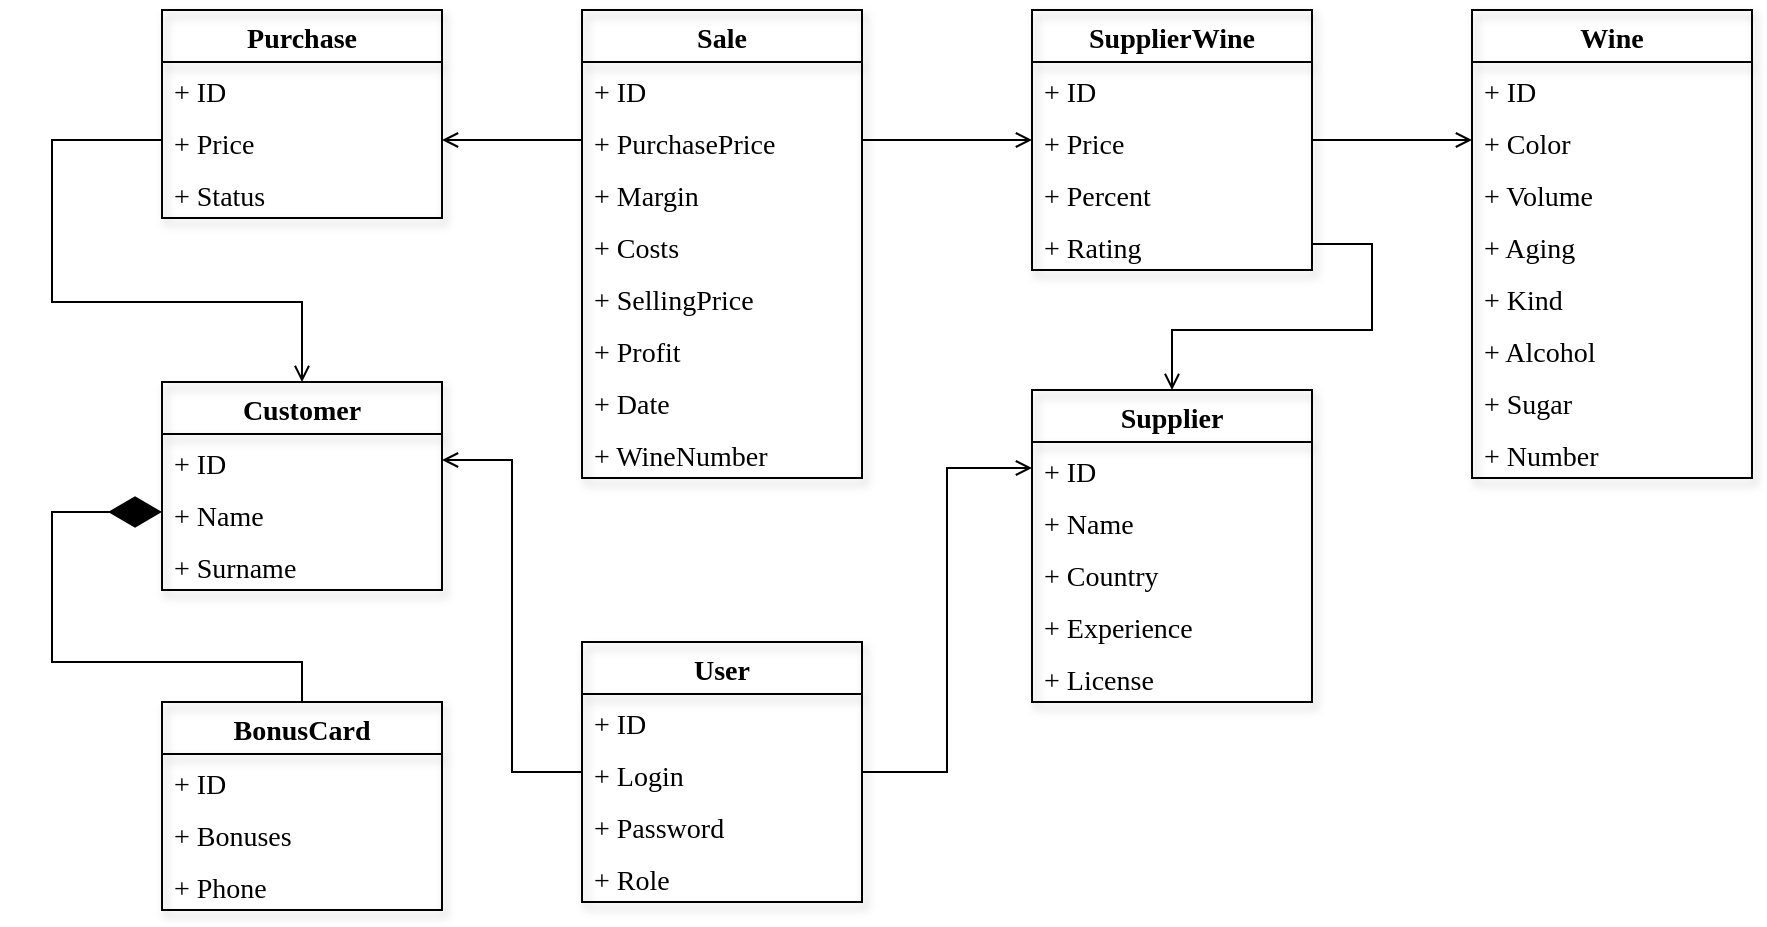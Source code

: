 <mxfile version="20.0.4" type="device"><diagram id="19YzH8v-R2qo-pvAfz9F" name="Page-1"><mxGraphModel dx="966" dy="589" grid="1" gridSize="10" guides="1" tooltips="1" connect="1" arrows="1" fold="1" page="1" pageScale="1" pageWidth="900" pageHeight="500" math="0" shadow="0"><root><mxCell id="0"/><mxCell id="1" parent="0"/><mxCell id="ERNm8UP2EluH3bPvF65Y-1" value="BonusCard" style="swimlane;fontStyle=1;childLayout=stackLayout;horizontal=1;startSize=26;fillColor=none;horizontalStack=0;resizeParent=1;resizeParentMax=0;resizeLast=0;collapsible=1;marginBottom=0;fontSize=14;fontFamily=Times New Roman;shadow=1;" parent="1" vertex="1"><mxGeometry x="85" y="380" width="140" height="104" as="geometry"/></mxCell><mxCell id="ERNm8UP2EluH3bPvF65Y-2" value="+ ID" style="text;strokeColor=none;fillColor=none;align=left;verticalAlign=top;spacingLeft=4;spacingRight=4;overflow=hidden;rotatable=0;points=[[0,0.5],[1,0.5]];portConstraint=eastwest;fontSize=14;fontFamily=Times New Roman;shadow=1;" parent="ERNm8UP2EluH3bPvF65Y-1" vertex="1"><mxGeometry y="26" width="140" height="26" as="geometry"/></mxCell><mxCell id="ERNm8UP2EluH3bPvF65Y-3" value="+ Bonuses" style="text;strokeColor=none;fillColor=none;align=left;verticalAlign=top;spacingLeft=4;spacingRight=4;overflow=hidden;rotatable=0;points=[[0,0.5],[1,0.5]];portConstraint=eastwest;fontSize=14;fontFamily=Times New Roman;shadow=1;" parent="ERNm8UP2EluH3bPvF65Y-1" vertex="1"><mxGeometry y="52" width="140" height="26" as="geometry"/></mxCell><mxCell id="io_ef-IDShJoS-RncJA8-13" value="+ Phone" style="text;strokeColor=none;fillColor=none;align=left;verticalAlign=top;spacingLeft=4;spacingRight=4;overflow=hidden;rotatable=0;points=[[0,0.5],[1,0.5]];portConstraint=eastwest;fontSize=14;fontFamily=Times New Roman;shadow=1;" vertex="1" parent="ERNm8UP2EluH3bPvF65Y-1"><mxGeometry y="78" width="140" height="26" as="geometry"/></mxCell><mxCell id="ERNm8UP2EluH3bPvF65Y-6" value="Customer" style="swimlane;fontStyle=1;childLayout=stackLayout;horizontal=1;startSize=26;fillColor=none;horizontalStack=0;resizeParent=1;resizeParentMax=0;resizeLast=0;collapsible=1;marginBottom=0;fontSize=14;fontFamily=Times New Roman;shadow=1;" parent="1" vertex="1"><mxGeometry x="85" y="220" width="140" height="104" as="geometry"/></mxCell><mxCell id="ERNm8UP2EluH3bPvF65Y-7" value="+ ID" style="text;strokeColor=none;fillColor=none;align=left;verticalAlign=top;spacingLeft=4;spacingRight=4;overflow=hidden;rotatable=0;points=[[0,0.5],[1,0.5]];portConstraint=eastwest;fontSize=14;fontFamily=Times New Roman;shadow=1;" parent="ERNm8UP2EluH3bPvF65Y-6" vertex="1"><mxGeometry y="26" width="140" height="26" as="geometry"/></mxCell><mxCell id="ERNm8UP2EluH3bPvF65Y-8" value="+ Name&#10;" style="text;strokeColor=none;fillColor=none;align=left;verticalAlign=top;spacingLeft=4;spacingRight=4;overflow=hidden;rotatable=0;points=[[0,0.5],[1,0.5]];portConstraint=eastwest;fontSize=14;fontFamily=Times New Roman;shadow=1;" parent="ERNm8UP2EluH3bPvF65Y-6" vertex="1"><mxGeometry y="52" width="140" height="26" as="geometry"/></mxCell><mxCell id="ERNm8UP2EluH3bPvF65Y-10" value="+ Surname&#10;" style="text;strokeColor=none;fillColor=none;align=left;verticalAlign=top;spacingLeft=4;spacingRight=4;overflow=hidden;rotatable=0;points=[[0,0.5],[1,0.5]];portConstraint=eastwest;fontSize=14;fontFamily=Times New Roman;shadow=1;" parent="ERNm8UP2EluH3bPvF65Y-6" vertex="1"><mxGeometry y="78" width="140" height="26" as="geometry"/></mxCell><mxCell id="ERNm8UP2EluH3bPvF65Y-13" value="Purchase" style="swimlane;fontStyle=1;childLayout=stackLayout;horizontal=1;startSize=26;fillColor=none;horizontalStack=0;resizeParent=1;resizeParentMax=0;resizeLast=0;collapsible=1;marginBottom=0;fontSize=14;fontFamily=Times New Roman;shadow=1;" parent="1" vertex="1"><mxGeometry x="85" y="34" width="140" height="104" as="geometry"/></mxCell><mxCell id="ERNm8UP2EluH3bPvF65Y-14" value="+ ID" style="text;strokeColor=none;fillColor=none;align=left;verticalAlign=top;spacingLeft=4;spacingRight=4;overflow=hidden;rotatable=0;points=[[0,0.5],[1,0.5]];portConstraint=eastwest;fontSize=14;fontFamily=Times New Roman;shadow=1;" parent="ERNm8UP2EluH3bPvF65Y-13" vertex="1"><mxGeometry y="26" width="140" height="26" as="geometry"/></mxCell><mxCell id="ERNm8UP2EluH3bPvF65Y-15" value="+ Price" style="text;strokeColor=none;fillColor=none;align=left;verticalAlign=top;spacingLeft=4;spacingRight=4;overflow=hidden;rotatable=0;points=[[0,0.5],[1,0.5]];portConstraint=eastwest;fontSize=14;fontFamily=Times New Roman;shadow=1;" parent="ERNm8UP2EluH3bPvF65Y-13" vertex="1"><mxGeometry y="52" width="140" height="26" as="geometry"/></mxCell><mxCell id="io_ef-IDShJoS-RncJA8-14" value="+ Status" style="text;strokeColor=none;fillColor=none;align=left;verticalAlign=top;spacingLeft=4;spacingRight=4;overflow=hidden;rotatable=0;points=[[0,0.5],[1,0.5]];portConstraint=eastwest;fontSize=14;fontFamily=Times New Roman;shadow=1;" vertex="1" parent="ERNm8UP2EluH3bPvF65Y-13"><mxGeometry y="78" width="140" height="26" as="geometry"/></mxCell><mxCell id="ERNm8UP2EluH3bPvF65Y-16" value="Sale" style="swimlane;fontStyle=1;childLayout=stackLayout;horizontal=1;startSize=26;fillColor=none;horizontalStack=0;resizeParent=1;resizeParentMax=0;resizeLast=0;collapsible=1;marginBottom=0;fontSize=14;fontFamily=Times New Roman;shadow=1;" parent="1" vertex="1"><mxGeometry x="295" y="34" width="140" height="234" as="geometry"/></mxCell><mxCell id="ERNm8UP2EluH3bPvF65Y-17" value="+ ID" style="text;strokeColor=none;fillColor=none;align=left;verticalAlign=top;spacingLeft=4;spacingRight=4;overflow=hidden;rotatable=0;points=[[0,0.5],[1,0.5]];portConstraint=eastwest;fontSize=14;fontFamily=Times New Roman;shadow=1;" parent="ERNm8UP2EluH3bPvF65Y-16" vertex="1"><mxGeometry y="26" width="140" height="26" as="geometry"/></mxCell><mxCell id="ERNm8UP2EluH3bPvF65Y-18" value="+ PurchasePrice&#10;" style="text;strokeColor=none;fillColor=none;align=left;verticalAlign=top;spacingLeft=4;spacingRight=4;overflow=hidden;rotatable=0;points=[[0,0.5],[1,0.5]];portConstraint=eastwest;fontSize=14;fontFamily=Times New Roman;shadow=1;" parent="ERNm8UP2EluH3bPvF65Y-16" vertex="1"><mxGeometry y="52" width="140" height="26" as="geometry"/></mxCell><mxCell id="ERNm8UP2EluH3bPvF65Y-19" value="+ Margin" style="text;strokeColor=none;fillColor=none;align=left;verticalAlign=top;spacingLeft=4;spacingRight=4;overflow=hidden;rotatable=0;points=[[0,0.5],[1,0.5]];portConstraint=eastwest;fontSize=14;fontFamily=Times New Roman;shadow=1;" parent="ERNm8UP2EluH3bPvF65Y-16" vertex="1"><mxGeometry y="78" width="140" height="26" as="geometry"/></mxCell><mxCell id="ERNm8UP2EluH3bPvF65Y-20" value="+ Costs" style="text;strokeColor=none;fillColor=none;align=left;verticalAlign=top;spacingLeft=4;spacingRight=4;overflow=hidden;rotatable=0;points=[[0,0.5],[1,0.5]];portConstraint=eastwest;fontSize=14;fontFamily=Times New Roman;shadow=1;" parent="ERNm8UP2EluH3bPvF65Y-16" vertex="1"><mxGeometry y="104" width="140" height="26" as="geometry"/></mxCell><mxCell id="ERNm8UP2EluH3bPvF65Y-21" value="+ SellingPrice" style="text;strokeColor=none;fillColor=none;align=left;verticalAlign=top;spacingLeft=4;spacingRight=4;overflow=hidden;rotatable=0;points=[[0,0.5],[1,0.5]];portConstraint=eastwest;fontSize=14;fontFamily=Times New Roman;shadow=1;" parent="ERNm8UP2EluH3bPvF65Y-16" vertex="1"><mxGeometry y="130" width="140" height="26" as="geometry"/></mxCell><mxCell id="ERNm8UP2EluH3bPvF65Y-22" value="+ Profit" style="text;strokeColor=none;fillColor=none;align=left;verticalAlign=top;spacingLeft=4;spacingRight=4;overflow=hidden;rotatable=0;points=[[0,0.5],[1,0.5]];portConstraint=eastwest;fontSize=14;fontFamily=Times New Roman;shadow=1;" parent="ERNm8UP2EluH3bPvF65Y-16" vertex="1"><mxGeometry y="156" width="140" height="26" as="geometry"/></mxCell><mxCell id="ERNm8UP2EluH3bPvF65Y-23" value="+ Date" style="text;strokeColor=none;fillColor=none;align=left;verticalAlign=top;spacingLeft=4;spacingRight=4;overflow=hidden;rotatable=0;points=[[0,0.5],[1,0.5]];portConstraint=eastwest;fontSize=14;fontFamily=Times New Roman;shadow=1;" parent="ERNm8UP2EluH3bPvF65Y-16" vertex="1"><mxGeometry y="182" width="140" height="26" as="geometry"/></mxCell><mxCell id="io_ef-IDShJoS-RncJA8-15" value="+ WineNumber" style="text;strokeColor=none;fillColor=none;align=left;verticalAlign=top;spacingLeft=4;spacingRight=4;overflow=hidden;rotatable=0;points=[[0,0.5],[1,0.5]];portConstraint=eastwest;fontSize=14;fontFamily=Times New Roman;shadow=1;" vertex="1" parent="ERNm8UP2EluH3bPvF65Y-16"><mxGeometry y="208" width="140" height="26" as="geometry"/></mxCell><mxCell id="ERNm8UP2EluH3bPvF65Y-24" value="Wine" style="swimlane;fontStyle=1;childLayout=stackLayout;horizontal=1;startSize=26;fillColor=none;horizontalStack=0;resizeParent=1;resizeParentMax=0;resizeLast=0;collapsible=1;marginBottom=0;fontSize=14;fontFamily=Times New Roman;shadow=1;" parent="1" vertex="1"><mxGeometry x="740" y="34" width="140" height="234" as="geometry"/></mxCell><mxCell id="ERNm8UP2EluH3bPvF65Y-25" value="+ ID" style="text;strokeColor=none;fillColor=none;align=left;verticalAlign=top;spacingLeft=4;spacingRight=4;overflow=hidden;rotatable=0;points=[[0,0.5],[1,0.5]];portConstraint=eastwest;fontSize=14;fontFamily=Times New Roman;shadow=1;" parent="ERNm8UP2EluH3bPvF65Y-24" vertex="1"><mxGeometry y="26" width="140" height="26" as="geometry"/></mxCell><mxCell id="ERNm8UP2EluH3bPvF65Y-26" value="+ Color&#10;" style="text;strokeColor=none;fillColor=none;align=left;verticalAlign=top;spacingLeft=4;spacingRight=4;overflow=hidden;rotatable=0;points=[[0,0.5],[1,0.5]];portConstraint=eastwest;fontSize=14;fontFamily=Times New Roman;shadow=1;" parent="ERNm8UP2EluH3bPvF65Y-24" vertex="1"><mxGeometry y="52" width="140" height="26" as="geometry"/></mxCell><mxCell id="ERNm8UP2EluH3bPvF65Y-27" value="+ Volume" style="text;strokeColor=none;fillColor=none;align=left;verticalAlign=top;spacingLeft=4;spacingRight=4;overflow=hidden;rotatable=0;points=[[0,0.5],[1,0.5]];portConstraint=eastwest;fontSize=14;fontFamily=Times New Roman;shadow=1;" parent="ERNm8UP2EluH3bPvF65Y-24" vertex="1"><mxGeometry y="78" width="140" height="26" as="geometry"/></mxCell><mxCell id="ERNm8UP2EluH3bPvF65Y-28" value="+ Aging" style="text;strokeColor=none;fillColor=none;align=left;verticalAlign=top;spacingLeft=4;spacingRight=4;overflow=hidden;rotatable=0;points=[[0,0.5],[1,0.5]];portConstraint=eastwest;fontSize=14;fontFamily=Times New Roman;shadow=1;" parent="ERNm8UP2EluH3bPvF65Y-24" vertex="1"><mxGeometry y="104" width="140" height="26" as="geometry"/></mxCell><mxCell id="ERNm8UP2EluH3bPvF65Y-29" value="+ Kind" style="text;strokeColor=none;fillColor=none;align=left;verticalAlign=top;spacingLeft=4;spacingRight=4;overflow=hidden;rotatable=0;points=[[0,0.5],[1,0.5]];portConstraint=eastwest;fontSize=14;fontFamily=Times New Roman;shadow=1;" parent="ERNm8UP2EluH3bPvF65Y-24" vertex="1"><mxGeometry y="130" width="140" height="26" as="geometry"/></mxCell><mxCell id="ERNm8UP2EluH3bPvF65Y-30" value="+ Alcohol" style="text;strokeColor=none;fillColor=none;align=left;verticalAlign=top;spacingLeft=4;spacingRight=4;overflow=hidden;rotatable=0;points=[[0,0.5],[1,0.5]];portConstraint=eastwest;fontSize=14;fontFamily=Times New Roman;shadow=1;" parent="ERNm8UP2EluH3bPvF65Y-24" vertex="1"><mxGeometry y="156" width="140" height="26" as="geometry"/></mxCell><mxCell id="ERNm8UP2EluH3bPvF65Y-31" value="+ Sugar" style="text;strokeColor=none;fillColor=none;align=left;verticalAlign=top;spacingLeft=4;spacingRight=4;overflow=hidden;rotatable=0;points=[[0,0.5],[1,0.5]];portConstraint=eastwest;fontSize=14;fontFamily=Times New Roman;shadow=1;" parent="ERNm8UP2EluH3bPvF65Y-24" vertex="1"><mxGeometry y="182" width="140" height="26" as="geometry"/></mxCell><mxCell id="io_ef-IDShJoS-RncJA8-18" value="+ Number" style="text;strokeColor=none;fillColor=none;align=left;verticalAlign=top;spacingLeft=4;spacingRight=4;overflow=hidden;rotatable=0;points=[[0,0.5],[1,0.5]];portConstraint=eastwest;fontSize=14;fontFamily=Times New Roman;shadow=1;" vertex="1" parent="ERNm8UP2EluH3bPvF65Y-24"><mxGeometry y="208" width="140" height="26" as="geometry"/></mxCell><mxCell id="ERNm8UP2EluH3bPvF65Y-32" value="Supplier" style="swimlane;fontStyle=1;childLayout=stackLayout;horizontal=1;startSize=26;fillColor=none;horizontalStack=0;resizeParent=1;resizeParentMax=0;resizeLast=0;collapsible=1;marginBottom=0;fontSize=14;fontFamily=Times New Roman;shadow=1;" parent="1" vertex="1"><mxGeometry x="520" y="224" width="140" height="156" as="geometry"/></mxCell><mxCell id="ERNm8UP2EluH3bPvF65Y-33" value="+ ID" style="text;strokeColor=none;fillColor=none;align=left;verticalAlign=top;spacingLeft=4;spacingRight=4;overflow=hidden;rotatable=0;points=[[0,0.5],[1,0.5]];portConstraint=eastwest;fontSize=14;fontFamily=Times New Roman;shadow=1;" parent="ERNm8UP2EluH3bPvF65Y-32" vertex="1"><mxGeometry y="26" width="140" height="26" as="geometry"/></mxCell><mxCell id="ERNm8UP2EluH3bPvF65Y-34" value="+ Name&#10;" style="text;strokeColor=none;fillColor=none;align=left;verticalAlign=top;spacingLeft=4;spacingRight=4;overflow=hidden;rotatable=0;points=[[0,0.5],[1,0.5]];portConstraint=eastwest;fontSize=14;fontFamily=Times New Roman;shadow=1;" parent="ERNm8UP2EluH3bPvF65Y-32" vertex="1"><mxGeometry y="52" width="140" height="26" as="geometry"/></mxCell><mxCell id="ERNm8UP2EluH3bPvF65Y-35" value="+ Country&#10;" style="text;strokeColor=none;fillColor=none;align=left;verticalAlign=top;spacingLeft=4;spacingRight=4;overflow=hidden;rotatable=0;points=[[0,0.5],[1,0.5]];portConstraint=eastwest;fontSize=14;fontFamily=Times New Roman;shadow=1;" parent="ERNm8UP2EluH3bPvF65Y-32" vertex="1"><mxGeometry y="78" width="140" height="26" as="geometry"/></mxCell><mxCell id="ERNm8UP2EluH3bPvF65Y-36" value="+ Experience" style="text;strokeColor=none;fillColor=none;align=left;verticalAlign=top;spacingLeft=4;spacingRight=4;overflow=hidden;rotatable=0;points=[[0,0.5],[1,0.5]];portConstraint=eastwest;fontSize=14;fontFamily=Times New Roman;shadow=1;" parent="ERNm8UP2EluH3bPvF65Y-32" vertex="1"><mxGeometry y="104" width="140" height="26" as="geometry"/></mxCell><mxCell id="ERNm8UP2EluH3bPvF65Y-37" value="+ License" style="text;strokeColor=none;fillColor=none;align=left;verticalAlign=top;spacingLeft=4;spacingRight=4;overflow=hidden;rotatable=0;points=[[0,0.5],[1,0.5]];portConstraint=eastwest;fontSize=14;fontFamily=Times New Roman;shadow=1;" parent="ERNm8UP2EluH3bPvF65Y-32" vertex="1"><mxGeometry y="130" width="140" height="26" as="geometry"/></mxCell><mxCell id="ERNm8UP2EluH3bPvF65Y-46" style="edgeStyle=orthogonalEdgeStyle;rounded=0;orthogonalLoop=1;jettySize=auto;html=1;exitX=1;exitY=0.5;exitDx=0;exitDy=0;fontFamily=Times New Roman;fontSize=14;endArrow=open;endFill=0;entryX=0;entryY=0.5;entryDx=0;entryDy=0;" parent="1" source="ERNm8UP2EluH3bPvF65Y-18" target="io_ef-IDShJoS-RncJA8-8" edge="1"><mxGeometry relative="1" as="geometry"><mxPoint x="470" y="50" as="targetPoint"/></mxGeometry></mxCell><mxCell id="ERNm8UP2EluH3bPvF65Y-47" style="edgeStyle=orthogonalEdgeStyle;rounded=0;orthogonalLoop=1;jettySize=auto;html=1;exitX=0;exitY=0.5;exitDx=0;exitDy=0;entryX=1;entryY=0.5;entryDx=0;entryDy=0;fontFamily=Times New Roman;fontSize=14;endArrow=open;endFill=0;" parent="1" source="ERNm8UP2EluH3bPvF65Y-18" target="ERNm8UP2EluH3bPvF65Y-15" edge="1"><mxGeometry relative="1" as="geometry"/></mxCell><mxCell id="ERNm8UP2EluH3bPvF65Y-49" value="" style="endArrow=diamondThin;endFill=1;endSize=24;html=1;rounded=0;fontFamily=Times New Roman;fontSize=14;exitX=0.5;exitY=0;exitDx=0;exitDy=0;entryX=0;entryY=0.5;entryDx=0;entryDy=0;" parent="1" source="ERNm8UP2EluH3bPvF65Y-1" target="ERNm8UP2EluH3bPvF65Y-8" edge="1"><mxGeometry width="160" relative="1" as="geometry"><mxPoint x="355" y="324" as="sourcePoint"/><mxPoint x="210" y="320" as="targetPoint"/><Array as="points"><mxPoint x="155" y="360"/><mxPoint x="30" y="360"/><mxPoint x="30" y="285"/></Array></mxGeometry></mxCell><mxCell id="ERNm8UP2EluH3bPvF65Y-53" style="edgeStyle=orthogonalEdgeStyle;rounded=0;orthogonalLoop=1;jettySize=auto;html=1;exitX=0;exitY=0.5;exitDx=0;exitDy=0;entryX=0.5;entryY=0;entryDx=0;entryDy=0;fontFamily=Times New Roman;fontSize=14;endArrow=open;endFill=0;" parent="1" source="ERNm8UP2EluH3bPvF65Y-15" target="ERNm8UP2EluH3bPvF65Y-6" edge="1"><mxGeometry relative="1" as="geometry"><Array as="points"><mxPoint x="30" y="99"/><mxPoint x="30" y="180"/><mxPoint x="155" y="180"/></Array></mxGeometry></mxCell><mxCell id="io_ef-IDShJoS-RncJA8-1" value="User" style="swimlane;fontStyle=1;childLayout=stackLayout;horizontal=1;startSize=26;fillColor=none;horizontalStack=0;resizeParent=1;resizeParentMax=0;resizeLast=0;collapsible=1;marginBottom=0;fontSize=14;fontFamily=Times New Roman;shadow=1;" vertex="1" parent="1"><mxGeometry x="295" y="350" width="140" height="130" as="geometry"/></mxCell><mxCell id="io_ef-IDShJoS-RncJA8-2" value="+ ID" style="text;strokeColor=none;fillColor=none;align=left;verticalAlign=top;spacingLeft=4;spacingRight=4;overflow=hidden;rotatable=0;points=[[0,0.5],[1,0.5]];portConstraint=eastwest;fontSize=14;fontFamily=Times New Roman;shadow=1;" vertex="1" parent="io_ef-IDShJoS-RncJA8-1"><mxGeometry y="26" width="140" height="26" as="geometry"/></mxCell><mxCell id="io_ef-IDShJoS-RncJA8-3" value="+ Login" style="text;strokeColor=none;fillColor=none;align=left;verticalAlign=top;spacingLeft=4;spacingRight=4;overflow=hidden;rotatable=0;points=[[0,0.5],[1,0.5]];portConstraint=eastwest;fontSize=14;fontFamily=Times New Roman;shadow=1;" vertex="1" parent="io_ef-IDShJoS-RncJA8-1"><mxGeometry y="52" width="140" height="26" as="geometry"/></mxCell><mxCell id="io_ef-IDShJoS-RncJA8-4" value="+ Password" style="text;strokeColor=none;fillColor=none;align=left;verticalAlign=top;spacingLeft=4;spacingRight=4;overflow=hidden;rotatable=0;points=[[0,0.5],[1,0.5]];portConstraint=eastwest;fontSize=14;fontFamily=Times New Roman;shadow=1;" vertex="1" parent="io_ef-IDShJoS-RncJA8-1"><mxGeometry y="78" width="140" height="26" as="geometry"/></mxCell><mxCell id="io_ef-IDShJoS-RncJA8-5" value="+ Role" style="text;strokeColor=none;fillColor=none;align=left;verticalAlign=top;spacingLeft=4;spacingRight=4;overflow=hidden;rotatable=0;points=[[0,0.5],[1,0.5]];portConstraint=eastwest;fontSize=14;fontFamily=Times New Roman;shadow=1;" vertex="1" parent="io_ef-IDShJoS-RncJA8-1"><mxGeometry y="104" width="140" height="26" as="geometry"/></mxCell><mxCell id="io_ef-IDShJoS-RncJA8-6" value="SupplierWine" style="swimlane;fontStyle=1;childLayout=stackLayout;horizontal=1;startSize=26;fillColor=none;horizontalStack=0;resizeParent=1;resizeParentMax=0;resizeLast=0;collapsible=1;marginBottom=0;fontSize=14;fontFamily=Times New Roman;shadow=1;" vertex="1" parent="1"><mxGeometry x="520" y="34" width="140" height="130" as="geometry"/></mxCell><mxCell id="io_ef-IDShJoS-RncJA8-7" value="+ ID" style="text;strokeColor=none;fillColor=none;align=left;verticalAlign=top;spacingLeft=4;spacingRight=4;overflow=hidden;rotatable=0;points=[[0,0.5],[1,0.5]];portConstraint=eastwest;fontSize=14;fontFamily=Times New Roman;shadow=1;" vertex="1" parent="io_ef-IDShJoS-RncJA8-6"><mxGeometry y="26" width="140" height="26" as="geometry"/></mxCell><mxCell id="io_ef-IDShJoS-RncJA8-8" value="+ Price" style="text;strokeColor=none;fillColor=none;align=left;verticalAlign=top;spacingLeft=4;spacingRight=4;overflow=hidden;rotatable=0;points=[[0,0.5],[1,0.5]];portConstraint=eastwest;fontSize=14;fontFamily=Times New Roman;shadow=1;" vertex="1" parent="io_ef-IDShJoS-RncJA8-6"><mxGeometry y="52" width="140" height="26" as="geometry"/></mxCell><mxCell id="io_ef-IDShJoS-RncJA8-9" value="+ Percent&#10;" style="text;strokeColor=none;fillColor=none;align=left;verticalAlign=top;spacingLeft=4;spacingRight=4;overflow=hidden;rotatable=0;points=[[0,0.5],[1,0.5]];portConstraint=eastwest;fontSize=14;fontFamily=Times New Roman;shadow=1;" vertex="1" parent="io_ef-IDShJoS-RncJA8-6"><mxGeometry y="78" width="140" height="26" as="geometry"/></mxCell><mxCell id="io_ef-IDShJoS-RncJA8-12" value="+ Rating" style="text;strokeColor=none;fillColor=none;align=left;verticalAlign=top;spacingLeft=4;spacingRight=4;overflow=hidden;rotatable=0;points=[[0,0.5],[1,0.5]];portConstraint=eastwest;fontSize=14;fontFamily=Times New Roman;shadow=1;" vertex="1" parent="io_ef-IDShJoS-RncJA8-6"><mxGeometry y="104" width="140" height="26" as="geometry"/></mxCell><mxCell id="io_ef-IDShJoS-RncJA8-19" style="edgeStyle=orthogonalEdgeStyle;rounded=0;orthogonalLoop=1;jettySize=auto;html=1;exitX=1;exitY=0.5;exitDx=0;exitDy=0;entryX=0;entryY=0.5;entryDx=0;entryDy=0;endArrow=open;endFill=0;" edge="1" parent="1" source="io_ef-IDShJoS-RncJA8-8" target="ERNm8UP2EluH3bPvF65Y-26"><mxGeometry relative="1" as="geometry"/></mxCell><mxCell id="io_ef-IDShJoS-RncJA8-20" style="edgeStyle=orthogonalEdgeStyle;rounded=0;orthogonalLoop=1;jettySize=auto;html=1;exitX=1;exitY=0.5;exitDx=0;exitDy=0;entryX=0.5;entryY=0;entryDx=0;entryDy=0;endArrow=open;endFill=0;" edge="1" parent="1" source="io_ef-IDShJoS-RncJA8-12" target="ERNm8UP2EluH3bPvF65Y-32"><mxGeometry relative="1" as="geometry"><Array as="points"><mxPoint x="690" y="151"/><mxPoint x="690" y="194"/><mxPoint x="590" y="194"/></Array></mxGeometry></mxCell><mxCell id="io_ef-IDShJoS-RncJA8-21" style="edgeStyle=orthogonalEdgeStyle;rounded=0;orthogonalLoop=1;jettySize=auto;html=1;exitX=1;exitY=0.5;exitDx=0;exitDy=0;entryX=0;entryY=0.5;entryDx=0;entryDy=0;endArrow=open;endFill=0;" edge="1" parent="1" source="io_ef-IDShJoS-RncJA8-3" target="ERNm8UP2EluH3bPvF65Y-33"><mxGeometry relative="1" as="geometry"/></mxCell><mxCell id="io_ef-IDShJoS-RncJA8-22" style="edgeStyle=orthogonalEdgeStyle;rounded=0;orthogonalLoop=1;jettySize=auto;html=1;exitX=0;exitY=0.5;exitDx=0;exitDy=0;entryX=1;entryY=0.5;entryDx=0;entryDy=0;endArrow=open;endFill=0;" edge="1" parent="1" source="io_ef-IDShJoS-RncJA8-3" target="ERNm8UP2EluH3bPvF65Y-7"><mxGeometry relative="1" as="geometry"/></mxCell></root></mxGraphModel></diagram></mxfile>